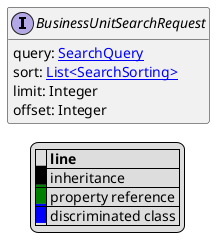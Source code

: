 @startuml

hide empty fields
hide empty methods
legend
|= |= line |
|<back:black>   </back>| inheritance |
|<back:green>   </back>| property reference |
|<back:blue>   </back>| discriminated class |
endlegend
interface BusinessUnitSearchRequest [[BusinessUnitSearchRequest.svg]]  {
    query: [[SearchQuery.svg SearchQuery]]
    sort: [[SearchSorting.svg List<SearchSorting>]]
    limit: Integer
    offset: Integer
}






@enduml
